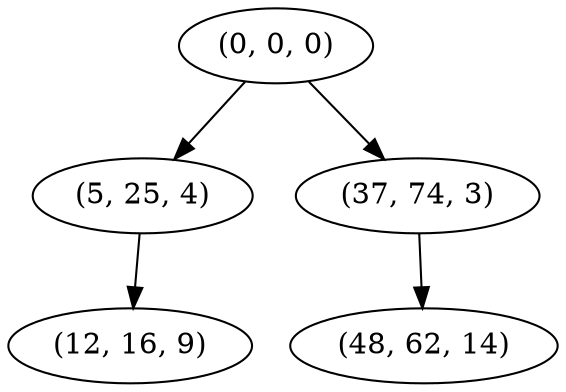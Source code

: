 digraph tree {
    "(0, 0, 0)";
    "(5, 25, 4)";
    "(12, 16, 9)";
    "(37, 74, 3)";
    "(48, 62, 14)";
    "(0, 0, 0)" -> "(5, 25, 4)";
    "(0, 0, 0)" -> "(37, 74, 3)";
    "(5, 25, 4)" -> "(12, 16, 9)";
    "(37, 74, 3)" -> "(48, 62, 14)";
}
